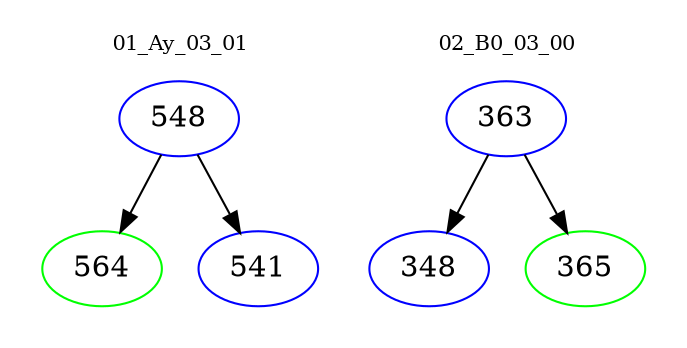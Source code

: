 digraph{
subgraph cluster_0 {
color = white
label = "01_Ay_03_01";
fontsize=10;
T0_548 [label="548", color="blue"]
T0_548 -> T0_564 [color="black"]
T0_564 [label="564", color="green"]
T0_548 -> T0_541 [color="black"]
T0_541 [label="541", color="blue"]
}
subgraph cluster_1 {
color = white
label = "02_B0_03_00";
fontsize=10;
T1_363 [label="363", color="blue"]
T1_363 -> T1_348 [color="black"]
T1_348 [label="348", color="blue"]
T1_363 -> T1_365 [color="black"]
T1_365 [label="365", color="green"]
}
}
